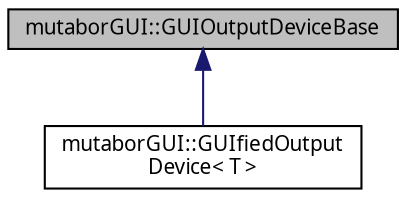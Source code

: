 digraph "mutaborGUI::GUIOutputDeviceBase"
{
  edge [fontname="Sans",fontsize="10",labelfontname="Sans",labelfontsize="10"];
  node [fontname="Sans",fontsize="10",shape=record];
  Node0 [label="mutaborGUI::GUIOutputDeviceBase",height=0.2,width=0.4,color="black", fillcolor="grey75", style="filled", fontcolor="black"];
  Node0 -> Node1 [dir="back",color="midnightblue",fontsize="10",style="solid",fontname="Sans"];
  Node1 [label="mutaborGUI::GUIfiedOutput\lDevice\< T \>",height=0.2,width=0.4,color="black", fillcolor="white", style="filled",URL="$da/df1/classmutaborGUI_1_1GUIfiedOutputDevice.html"];
}
